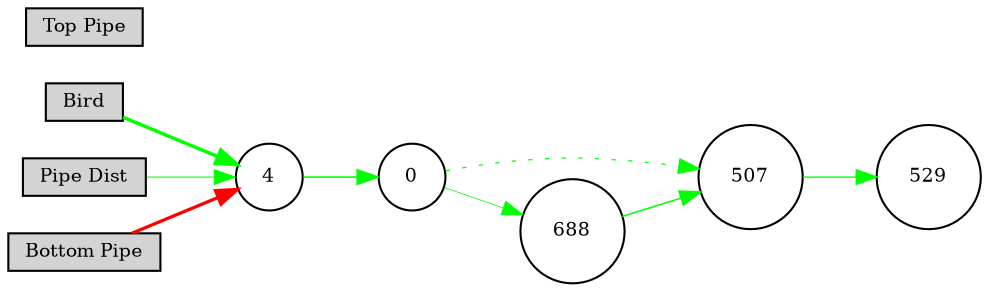 digraph {
	graph [rankdir=LR]
	node [fontsize=9 height=0.2 shape=circle width=0.2]
	Bird [fillcolor=lightgray shape=box style=filled]
	"Pipe Dist" [fillcolor=lightgray shape=box style=filled]
	"Top Pipe" [fillcolor=lightgray shape=box style=filled]
	"Bottom Pipe" [fillcolor=lightgray shape=box style=filled]
	Bird -> 4 [color=green penwidth=1.6460192970308596 style=solid]
	"Bottom Pipe" -> 4 [color=red penwidth=1.5716365700052994 style=solid]
	4 -> 0 [color=green penwidth=0.7674335418403827 style=solid]
	507 -> 529 [color=green penwidth=0.6432850633474688 style=solid]
	"Pipe Dist" -> 4 [color=green penwidth=0.5252060896293271 style=solid]
	0 -> 507 [color=green penwidth=0.6084594025964113 style=dotted]
	0 -> 688 [color=green penwidth=0.3606585275812718 style=solid]
	688 -> 507 [color=green penwidth=0.7440993338979559 style=solid]
}

